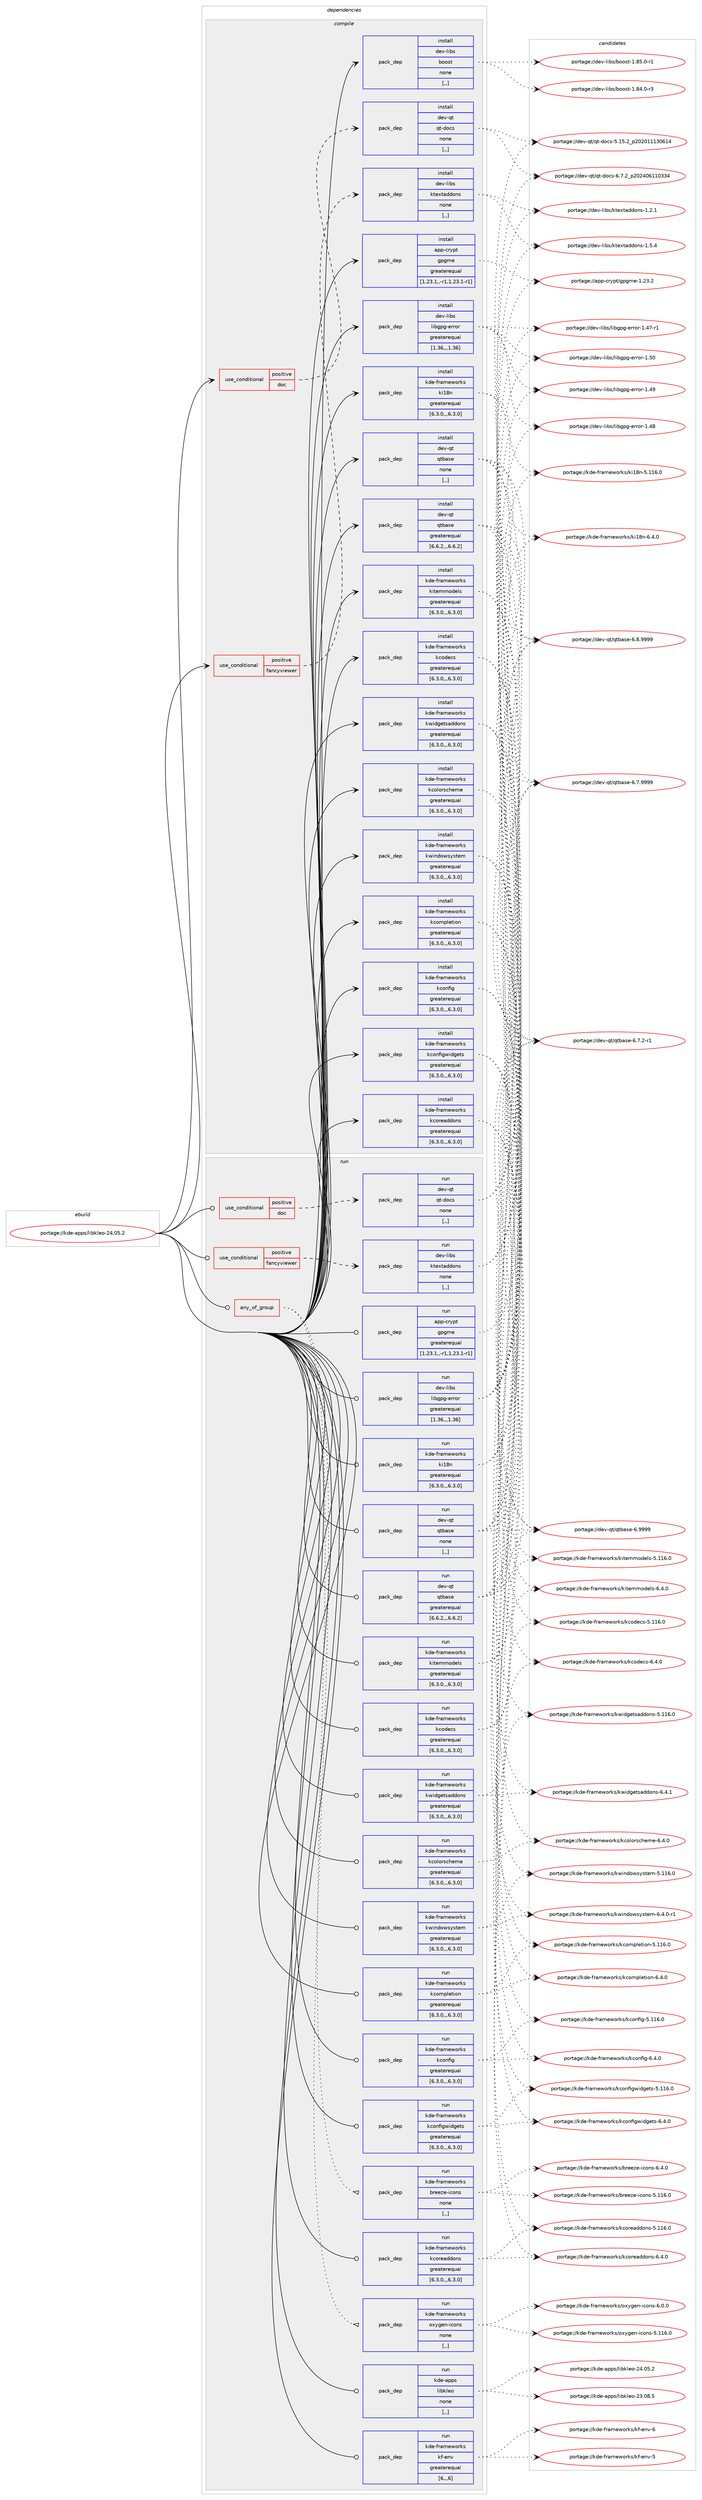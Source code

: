 digraph prolog {

# *************
# Graph options
# *************

newrank=true;
concentrate=true;
compound=true;
graph [rankdir=LR,fontname=Helvetica,fontsize=10,ranksep=1.5];#, ranksep=2.5, nodesep=0.2];
edge  [arrowhead=vee];
node  [fontname=Helvetica,fontsize=10];

# **********
# The ebuild
# **********

subgraph cluster_leftcol {
color=gray;
label=<<i>ebuild</i>>;
id [label="portage://kde-apps/libkleo-24.05.2", color=red, width=4, href="../kde-apps/libkleo-24.05.2.svg"];
}

# ****************
# The dependencies
# ****************

subgraph cluster_midcol {
color=gray;
label=<<i>dependencies</i>>;
subgraph cluster_compile {
fillcolor="#eeeeee";
style=filled;
label=<<i>compile</i>>;
subgraph cond67653 {
dependency260568 [label=<<TABLE BORDER="0" CELLBORDER="1" CELLSPACING="0" CELLPADDING="4"><TR><TD ROWSPAN="3" CELLPADDING="10">use_conditional</TD></TR><TR><TD>positive</TD></TR><TR><TD>doc</TD></TR></TABLE>>, shape=none, color=red];
subgraph pack190942 {
dependency260569 [label=<<TABLE BORDER="0" CELLBORDER="1" CELLSPACING="0" CELLPADDING="4" WIDTH="220"><TR><TD ROWSPAN="6" CELLPADDING="30">pack_dep</TD></TR><TR><TD WIDTH="110">install</TD></TR><TR><TD>dev-qt</TD></TR><TR><TD>qt-docs</TD></TR><TR><TD>none</TD></TR><TR><TD>[,,]</TD></TR></TABLE>>, shape=none, color=blue];
}
dependency260568:e -> dependency260569:w [weight=20,style="dashed",arrowhead="vee"];
}
id:e -> dependency260568:w [weight=20,style="solid",arrowhead="vee"];
subgraph cond67654 {
dependency260570 [label=<<TABLE BORDER="0" CELLBORDER="1" CELLSPACING="0" CELLPADDING="4"><TR><TD ROWSPAN="3" CELLPADDING="10">use_conditional</TD></TR><TR><TD>positive</TD></TR><TR><TD>fancyviewer</TD></TR></TABLE>>, shape=none, color=red];
subgraph pack190943 {
dependency260571 [label=<<TABLE BORDER="0" CELLBORDER="1" CELLSPACING="0" CELLPADDING="4" WIDTH="220"><TR><TD ROWSPAN="6" CELLPADDING="30">pack_dep</TD></TR><TR><TD WIDTH="110">install</TD></TR><TR><TD>dev-libs</TD></TR><TR><TD>ktextaddons</TD></TR><TR><TD>none</TD></TR><TR><TD>[,,]</TD></TR></TABLE>>, shape=none, color=blue];
}
dependency260570:e -> dependency260571:w [weight=20,style="dashed",arrowhead="vee"];
}
id:e -> dependency260570:w [weight=20,style="solid",arrowhead="vee"];
subgraph pack190944 {
dependency260572 [label=<<TABLE BORDER="0" CELLBORDER="1" CELLSPACING="0" CELLPADDING="4" WIDTH="220"><TR><TD ROWSPAN="6" CELLPADDING="30">pack_dep</TD></TR><TR><TD WIDTH="110">install</TD></TR><TR><TD>app-crypt</TD></TR><TR><TD>gpgme</TD></TR><TR><TD>greaterequal</TD></TR><TR><TD>[1.23.1,,-r1,1.23.1-r1]</TD></TR></TABLE>>, shape=none, color=blue];
}
id:e -> dependency260572:w [weight=20,style="solid",arrowhead="vee"];
subgraph pack190945 {
dependency260573 [label=<<TABLE BORDER="0" CELLBORDER="1" CELLSPACING="0" CELLPADDING="4" WIDTH="220"><TR><TD ROWSPAN="6" CELLPADDING="30">pack_dep</TD></TR><TR><TD WIDTH="110">install</TD></TR><TR><TD>dev-libs</TD></TR><TR><TD>boost</TD></TR><TR><TD>none</TD></TR><TR><TD>[,,]</TD></TR></TABLE>>, shape=none, color=blue];
}
id:e -> dependency260573:w [weight=20,style="solid",arrowhead="vee"];
subgraph pack190946 {
dependency260574 [label=<<TABLE BORDER="0" CELLBORDER="1" CELLSPACING="0" CELLPADDING="4" WIDTH="220"><TR><TD ROWSPAN="6" CELLPADDING="30">pack_dep</TD></TR><TR><TD WIDTH="110">install</TD></TR><TR><TD>dev-libs</TD></TR><TR><TD>libgpg-error</TD></TR><TR><TD>greaterequal</TD></TR><TR><TD>[1.36,,,1.36]</TD></TR></TABLE>>, shape=none, color=blue];
}
id:e -> dependency260574:w [weight=20,style="solid",arrowhead="vee"];
subgraph pack190947 {
dependency260575 [label=<<TABLE BORDER="0" CELLBORDER="1" CELLSPACING="0" CELLPADDING="4" WIDTH="220"><TR><TD ROWSPAN="6" CELLPADDING="30">pack_dep</TD></TR><TR><TD WIDTH="110">install</TD></TR><TR><TD>dev-qt</TD></TR><TR><TD>qtbase</TD></TR><TR><TD>greaterequal</TD></TR><TR><TD>[6.6.2,,,6.6.2]</TD></TR></TABLE>>, shape=none, color=blue];
}
id:e -> dependency260575:w [weight=20,style="solid",arrowhead="vee"];
subgraph pack190948 {
dependency260576 [label=<<TABLE BORDER="0" CELLBORDER="1" CELLSPACING="0" CELLPADDING="4" WIDTH="220"><TR><TD ROWSPAN="6" CELLPADDING="30">pack_dep</TD></TR><TR><TD WIDTH="110">install</TD></TR><TR><TD>dev-qt</TD></TR><TR><TD>qtbase</TD></TR><TR><TD>none</TD></TR><TR><TD>[,,]</TD></TR></TABLE>>, shape=none, color=blue];
}
id:e -> dependency260576:w [weight=20,style="solid",arrowhead="vee"];
subgraph pack190949 {
dependency260577 [label=<<TABLE BORDER="0" CELLBORDER="1" CELLSPACING="0" CELLPADDING="4" WIDTH="220"><TR><TD ROWSPAN="6" CELLPADDING="30">pack_dep</TD></TR><TR><TD WIDTH="110">install</TD></TR><TR><TD>kde-frameworks</TD></TR><TR><TD>kcodecs</TD></TR><TR><TD>greaterequal</TD></TR><TR><TD>[6.3.0,,,6.3.0]</TD></TR></TABLE>>, shape=none, color=blue];
}
id:e -> dependency260577:w [weight=20,style="solid",arrowhead="vee"];
subgraph pack190950 {
dependency260578 [label=<<TABLE BORDER="0" CELLBORDER="1" CELLSPACING="0" CELLPADDING="4" WIDTH="220"><TR><TD ROWSPAN="6" CELLPADDING="30">pack_dep</TD></TR><TR><TD WIDTH="110">install</TD></TR><TR><TD>kde-frameworks</TD></TR><TR><TD>kcolorscheme</TD></TR><TR><TD>greaterequal</TD></TR><TR><TD>[6.3.0,,,6.3.0]</TD></TR></TABLE>>, shape=none, color=blue];
}
id:e -> dependency260578:w [weight=20,style="solid",arrowhead="vee"];
subgraph pack190951 {
dependency260579 [label=<<TABLE BORDER="0" CELLBORDER="1" CELLSPACING="0" CELLPADDING="4" WIDTH="220"><TR><TD ROWSPAN="6" CELLPADDING="30">pack_dep</TD></TR><TR><TD WIDTH="110">install</TD></TR><TR><TD>kde-frameworks</TD></TR><TR><TD>kcompletion</TD></TR><TR><TD>greaterequal</TD></TR><TR><TD>[6.3.0,,,6.3.0]</TD></TR></TABLE>>, shape=none, color=blue];
}
id:e -> dependency260579:w [weight=20,style="solid",arrowhead="vee"];
subgraph pack190952 {
dependency260580 [label=<<TABLE BORDER="0" CELLBORDER="1" CELLSPACING="0" CELLPADDING="4" WIDTH="220"><TR><TD ROWSPAN="6" CELLPADDING="30">pack_dep</TD></TR><TR><TD WIDTH="110">install</TD></TR><TR><TD>kde-frameworks</TD></TR><TR><TD>kconfig</TD></TR><TR><TD>greaterequal</TD></TR><TR><TD>[6.3.0,,,6.3.0]</TD></TR></TABLE>>, shape=none, color=blue];
}
id:e -> dependency260580:w [weight=20,style="solid",arrowhead="vee"];
subgraph pack190953 {
dependency260581 [label=<<TABLE BORDER="0" CELLBORDER="1" CELLSPACING="0" CELLPADDING="4" WIDTH="220"><TR><TD ROWSPAN="6" CELLPADDING="30">pack_dep</TD></TR><TR><TD WIDTH="110">install</TD></TR><TR><TD>kde-frameworks</TD></TR><TR><TD>kconfigwidgets</TD></TR><TR><TD>greaterequal</TD></TR><TR><TD>[6.3.0,,,6.3.0]</TD></TR></TABLE>>, shape=none, color=blue];
}
id:e -> dependency260581:w [weight=20,style="solid",arrowhead="vee"];
subgraph pack190954 {
dependency260582 [label=<<TABLE BORDER="0" CELLBORDER="1" CELLSPACING="0" CELLPADDING="4" WIDTH="220"><TR><TD ROWSPAN="6" CELLPADDING="30">pack_dep</TD></TR><TR><TD WIDTH="110">install</TD></TR><TR><TD>kde-frameworks</TD></TR><TR><TD>kcoreaddons</TD></TR><TR><TD>greaterequal</TD></TR><TR><TD>[6.3.0,,,6.3.0]</TD></TR></TABLE>>, shape=none, color=blue];
}
id:e -> dependency260582:w [weight=20,style="solid",arrowhead="vee"];
subgraph pack190955 {
dependency260583 [label=<<TABLE BORDER="0" CELLBORDER="1" CELLSPACING="0" CELLPADDING="4" WIDTH="220"><TR><TD ROWSPAN="6" CELLPADDING="30">pack_dep</TD></TR><TR><TD WIDTH="110">install</TD></TR><TR><TD>kde-frameworks</TD></TR><TR><TD>ki18n</TD></TR><TR><TD>greaterequal</TD></TR><TR><TD>[6.3.0,,,6.3.0]</TD></TR></TABLE>>, shape=none, color=blue];
}
id:e -> dependency260583:w [weight=20,style="solid",arrowhead="vee"];
subgraph pack190956 {
dependency260584 [label=<<TABLE BORDER="0" CELLBORDER="1" CELLSPACING="0" CELLPADDING="4" WIDTH="220"><TR><TD ROWSPAN="6" CELLPADDING="30">pack_dep</TD></TR><TR><TD WIDTH="110">install</TD></TR><TR><TD>kde-frameworks</TD></TR><TR><TD>kitemmodels</TD></TR><TR><TD>greaterequal</TD></TR><TR><TD>[6.3.0,,,6.3.0]</TD></TR></TABLE>>, shape=none, color=blue];
}
id:e -> dependency260584:w [weight=20,style="solid",arrowhead="vee"];
subgraph pack190957 {
dependency260585 [label=<<TABLE BORDER="0" CELLBORDER="1" CELLSPACING="0" CELLPADDING="4" WIDTH="220"><TR><TD ROWSPAN="6" CELLPADDING="30">pack_dep</TD></TR><TR><TD WIDTH="110">install</TD></TR><TR><TD>kde-frameworks</TD></TR><TR><TD>kwidgetsaddons</TD></TR><TR><TD>greaterequal</TD></TR><TR><TD>[6.3.0,,,6.3.0]</TD></TR></TABLE>>, shape=none, color=blue];
}
id:e -> dependency260585:w [weight=20,style="solid",arrowhead="vee"];
subgraph pack190958 {
dependency260586 [label=<<TABLE BORDER="0" CELLBORDER="1" CELLSPACING="0" CELLPADDING="4" WIDTH="220"><TR><TD ROWSPAN="6" CELLPADDING="30">pack_dep</TD></TR><TR><TD WIDTH="110">install</TD></TR><TR><TD>kde-frameworks</TD></TR><TR><TD>kwindowsystem</TD></TR><TR><TD>greaterequal</TD></TR><TR><TD>[6.3.0,,,6.3.0]</TD></TR></TABLE>>, shape=none, color=blue];
}
id:e -> dependency260586:w [weight=20,style="solid",arrowhead="vee"];
}
subgraph cluster_compileandrun {
fillcolor="#eeeeee";
style=filled;
label=<<i>compile and run</i>>;
}
subgraph cluster_run {
fillcolor="#eeeeee";
style=filled;
label=<<i>run</i>>;
subgraph any1813 {
dependency260587 [label=<<TABLE BORDER="0" CELLBORDER="1" CELLSPACING="0" CELLPADDING="4"><TR><TD CELLPADDING="10">any_of_group</TD></TR></TABLE>>, shape=none, color=red];subgraph pack190959 {
dependency260588 [label=<<TABLE BORDER="0" CELLBORDER="1" CELLSPACING="0" CELLPADDING="4" WIDTH="220"><TR><TD ROWSPAN="6" CELLPADDING="30">pack_dep</TD></TR><TR><TD WIDTH="110">run</TD></TR><TR><TD>kde-frameworks</TD></TR><TR><TD>breeze-icons</TD></TR><TR><TD>none</TD></TR><TR><TD>[,,]</TD></TR></TABLE>>, shape=none, color=blue];
}
dependency260587:e -> dependency260588:w [weight=20,style="dotted",arrowhead="oinv"];
subgraph pack190960 {
dependency260589 [label=<<TABLE BORDER="0" CELLBORDER="1" CELLSPACING="0" CELLPADDING="4" WIDTH="220"><TR><TD ROWSPAN="6" CELLPADDING="30">pack_dep</TD></TR><TR><TD WIDTH="110">run</TD></TR><TR><TD>kde-frameworks</TD></TR><TR><TD>oxygen-icons</TD></TR><TR><TD>none</TD></TR><TR><TD>[,,]</TD></TR></TABLE>>, shape=none, color=blue];
}
dependency260587:e -> dependency260589:w [weight=20,style="dotted",arrowhead="oinv"];
}
id:e -> dependency260587:w [weight=20,style="solid",arrowhead="odot"];
subgraph cond67655 {
dependency260590 [label=<<TABLE BORDER="0" CELLBORDER="1" CELLSPACING="0" CELLPADDING="4"><TR><TD ROWSPAN="3" CELLPADDING="10">use_conditional</TD></TR><TR><TD>positive</TD></TR><TR><TD>doc</TD></TR></TABLE>>, shape=none, color=red];
subgraph pack190961 {
dependency260591 [label=<<TABLE BORDER="0" CELLBORDER="1" CELLSPACING="0" CELLPADDING="4" WIDTH="220"><TR><TD ROWSPAN="6" CELLPADDING="30">pack_dep</TD></TR><TR><TD WIDTH="110">run</TD></TR><TR><TD>dev-qt</TD></TR><TR><TD>qt-docs</TD></TR><TR><TD>none</TD></TR><TR><TD>[,,]</TD></TR></TABLE>>, shape=none, color=blue];
}
dependency260590:e -> dependency260591:w [weight=20,style="dashed",arrowhead="vee"];
}
id:e -> dependency260590:w [weight=20,style="solid",arrowhead="odot"];
subgraph cond67656 {
dependency260592 [label=<<TABLE BORDER="0" CELLBORDER="1" CELLSPACING="0" CELLPADDING="4"><TR><TD ROWSPAN="3" CELLPADDING="10">use_conditional</TD></TR><TR><TD>positive</TD></TR><TR><TD>fancyviewer</TD></TR></TABLE>>, shape=none, color=red];
subgraph pack190962 {
dependency260593 [label=<<TABLE BORDER="0" CELLBORDER="1" CELLSPACING="0" CELLPADDING="4" WIDTH="220"><TR><TD ROWSPAN="6" CELLPADDING="30">pack_dep</TD></TR><TR><TD WIDTH="110">run</TD></TR><TR><TD>dev-libs</TD></TR><TR><TD>ktextaddons</TD></TR><TR><TD>none</TD></TR><TR><TD>[,,]</TD></TR></TABLE>>, shape=none, color=blue];
}
dependency260592:e -> dependency260593:w [weight=20,style="dashed",arrowhead="vee"];
}
id:e -> dependency260592:w [weight=20,style="solid",arrowhead="odot"];
subgraph pack190963 {
dependency260594 [label=<<TABLE BORDER="0" CELLBORDER="1" CELLSPACING="0" CELLPADDING="4" WIDTH="220"><TR><TD ROWSPAN="6" CELLPADDING="30">pack_dep</TD></TR><TR><TD WIDTH="110">run</TD></TR><TR><TD>app-crypt</TD></TR><TR><TD>gpgme</TD></TR><TR><TD>greaterequal</TD></TR><TR><TD>[1.23.1,,-r1,1.23.1-r1]</TD></TR></TABLE>>, shape=none, color=blue];
}
id:e -> dependency260594:w [weight=20,style="solid",arrowhead="odot"];
subgraph pack190964 {
dependency260595 [label=<<TABLE BORDER="0" CELLBORDER="1" CELLSPACING="0" CELLPADDING="4" WIDTH="220"><TR><TD ROWSPAN="6" CELLPADDING="30">pack_dep</TD></TR><TR><TD WIDTH="110">run</TD></TR><TR><TD>dev-libs</TD></TR><TR><TD>libgpg-error</TD></TR><TR><TD>greaterequal</TD></TR><TR><TD>[1.36,,,1.36]</TD></TR></TABLE>>, shape=none, color=blue];
}
id:e -> dependency260595:w [weight=20,style="solid",arrowhead="odot"];
subgraph pack190965 {
dependency260596 [label=<<TABLE BORDER="0" CELLBORDER="1" CELLSPACING="0" CELLPADDING="4" WIDTH="220"><TR><TD ROWSPAN="6" CELLPADDING="30">pack_dep</TD></TR><TR><TD WIDTH="110">run</TD></TR><TR><TD>dev-qt</TD></TR><TR><TD>qtbase</TD></TR><TR><TD>greaterequal</TD></TR><TR><TD>[6.6.2,,,6.6.2]</TD></TR></TABLE>>, shape=none, color=blue];
}
id:e -> dependency260596:w [weight=20,style="solid",arrowhead="odot"];
subgraph pack190966 {
dependency260597 [label=<<TABLE BORDER="0" CELLBORDER="1" CELLSPACING="0" CELLPADDING="4" WIDTH="220"><TR><TD ROWSPAN="6" CELLPADDING="30">pack_dep</TD></TR><TR><TD WIDTH="110">run</TD></TR><TR><TD>dev-qt</TD></TR><TR><TD>qtbase</TD></TR><TR><TD>none</TD></TR><TR><TD>[,,]</TD></TR></TABLE>>, shape=none, color=blue];
}
id:e -> dependency260597:w [weight=20,style="solid",arrowhead="odot"];
subgraph pack190967 {
dependency260598 [label=<<TABLE BORDER="0" CELLBORDER="1" CELLSPACING="0" CELLPADDING="4" WIDTH="220"><TR><TD ROWSPAN="6" CELLPADDING="30">pack_dep</TD></TR><TR><TD WIDTH="110">run</TD></TR><TR><TD>kde-frameworks</TD></TR><TR><TD>kcodecs</TD></TR><TR><TD>greaterequal</TD></TR><TR><TD>[6.3.0,,,6.3.0]</TD></TR></TABLE>>, shape=none, color=blue];
}
id:e -> dependency260598:w [weight=20,style="solid",arrowhead="odot"];
subgraph pack190968 {
dependency260599 [label=<<TABLE BORDER="0" CELLBORDER="1" CELLSPACING="0" CELLPADDING="4" WIDTH="220"><TR><TD ROWSPAN="6" CELLPADDING="30">pack_dep</TD></TR><TR><TD WIDTH="110">run</TD></TR><TR><TD>kde-frameworks</TD></TR><TR><TD>kcolorscheme</TD></TR><TR><TD>greaterequal</TD></TR><TR><TD>[6.3.0,,,6.3.0]</TD></TR></TABLE>>, shape=none, color=blue];
}
id:e -> dependency260599:w [weight=20,style="solid",arrowhead="odot"];
subgraph pack190969 {
dependency260600 [label=<<TABLE BORDER="0" CELLBORDER="1" CELLSPACING="0" CELLPADDING="4" WIDTH="220"><TR><TD ROWSPAN="6" CELLPADDING="30">pack_dep</TD></TR><TR><TD WIDTH="110">run</TD></TR><TR><TD>kde-frameworks</TD></TR><TR><TD>kcompletion</TD></TR><TR><TD>greaterequal</TD></TR><TR><TD>[6.3.0,,,6.3.0]</TD></TR></TABLE>>, shape=none, color=blue];
}
id:e -> dependency260600:w [weight=20,style="solid",arrowhead="odot"];
subgraph pack190970 {
dependency260601 [label=<<TABLE BORDER="0" CELLBORDER="1" CELLSPACING="0" CELLPADDING="4" WIDTH="220"><TR><TD ROWSPAN="6" CELLPADDING="30">pack_dep</TD></TR><TR><TD WIDTH="110">run</TD></TR><TR><TD>kde-frameworks</TD></TR><TR><TD>kconfig</TD></TR><TR><TD>greaterequal</TD></TR><TR><TD>[6.3.0,,,6.3.0]</TD></TR></TABLE>>, shape=none, color=blue];
}
id:e -> dependency260601:w [weight=20,style="solid",arrowhead="odot"];
subgraph pack190971 {
dependency260602 [label=<<TABLE BORDER="0" CELLBORDER="1" CELLSPACING="0" CELLPADDING="4" WIDTH="220"><TR><TD ROWSPAN="6" CELLPADDING="30">pack_dep</TD></TR><TR><TD WIDTH="110">run</TD></TR><TR><TD>kde-frameworks</TD></TR><TR><TD>kconfigwidgets</TD></TR><TR><TD>greaterequal</TD></TR><TR><TD>[6.3.0,,,6.3.0]</TD></TR></TABLE>>, shape=none, color=blue];
}
id:e -> dependency260602:w [weight=20,style="solid",arrowhead="odot"];
subgraph pack190972 {
dependency260603 [label=<<TABLE BORDER="0" CELLBORDER="1" CELLSPACING="0" CELLPADDING="4" WIDTH="220"><TR><TD ROWSPAN="6" CELLPADDING="30">pack_dep</TD></TR><TR><TD WIDTH="110">run</TD></TR><TR><TD>kde-frameworks</TD></TR><TR><TD>kcoreaddons</TD></TR><TR><TD>greaterequal</TD></TR><TR><TD>[6.3.0,,,6.3.0]</TD></TR></TABLE>>, shape=none, color=blue];
}
id:e -> dependency260603:w [weight=20,style="solid",arrowhead="odot"];
subgraph pack190973 {
dependency260604 [label=<<TABLE BORDER="0" CELLBORDER="1" CELLSPACING="0" CELLPADDING="4" WIDTH="220"><TR><TD ROWSPAN="6" CELLPADDING="30">pack_dep</TD></TR><TR><TD WIDTH="110">run</TD></TR><TR><TD>kde-frameworks</TD></TR><TR><TD>kf-env</TD></TR><TR><TD>greaterequal</TD></TR><TR><TD>[6,,,6]</TD></TR></TABLE>>, shape=none, color=blue];
}
id:e -> dependency260604:w [weight=20,style="solid",arrowhead="odot"];
subgraph pack190974 {
dependency260605 [label=<<TABLE BORDER="0" CELLBORDER="1" CELLSPACING="0" CELLPADDING="4" WIDTH="220"><TR><TD ROWSPAN="6" CELLPADDING="30">pack_dep</TD></TR><TR><TD WIDTH="110">run</TD></TR><TR><TD>kde-frameworks</TD></TR><TR><TD>ki18n</TD></TR><TR><TD>greaterequal</TD></TR><TR><TD>[6.3.0,,,6.3.0]</TD></TR></TABLE>>, shape=none, color=blue];
}
id:e -> dependency260605:w [weight=20,style="solid",arrowhead="odot"];
subgraph pack190975 {
dependency260606 [label=<<TABLE BORDER="0" CELLBORDER="1" CELLSPACING="0" CELLPADDING="4" WIDTH="220"><TR><TD ROWSPAN="6" CELLPADDING="30">pack_dep</TD></TR><TR><TD WIDTH="110">run</TD></TR><TR><TD>kde-frameworks</TD></TR><TR><TD>kitemmodels</TD></TR><TR><TD>greaterequal</TD></TR><TR><TD>[6.3.0,,,6.3.0]</TD></TR></TABLE>>, shape=none, color=blue];
}
id:e -> dependency260606:w [weight=20,style="solid",arrowhead="odot"];
subgraph pack190976 {
dependency260607 [label=<<TABLE BORDER="0" CELLBORDER="1" CELLSPACING="0" CELLPADDING="4" WIDTH="220"><TR><TD ROWSPAN="6" CELLPADDING="30">pack_dep</TD></TR><TR><TD WIDTH="110">run</TD></TR><TR><TD>kde-frameworks</TD></TR><TR><TD>kwidgetsaddons</TD></TR><TR><TD>greaterequal</TD></TR><TR><TD>[6.3.0,,,6.3.0]</TD></TR></TABLE>>, shape=none, color=blue];
}
id:e -> dependency260607:w [weight=20,style="solid",arrowhead="odot"];
subgraph pack190977 {
dependency260608 [label=<<TABLE BORDER="0" CELLBORDER="1" CELLSPACING="0" CELLPADDING="4" WIDTH="220"><TR><TD ROWSPAN="6" CELLPADDING="30">pack_dep</TD></TR><TR><TD WIDTH="110">run</TD></TR><TR><TD>kde-frameworks</TD></TR><TR><TD>kwindowsystem</TD></TR><TR><TD>greaterequal</TD></TR><TR><TD>[6.3.0,,,6.3.0]</TD></TR></TABLE>>, shape=none, color=blue];
}
id:e -> dependency260608:w [weight=20,style="solid",arrowhead="odot"];
subgraph pack190978 {
dependency260609 [label=<<TABLE BORDER="0" CELLBORDER="1" CELLSPACING="0" CELLPADDING="4" WIDTH="220"><TR><TD ROWSPAN="6" CELLPADDING="30">pack_dep</TD></TR><TR><TD WIDTH="110">run</TD></TR><TR><TD>kde-apps</TD></TR><TR><TD>libkleo</TD></TR><TR><TD>none</TD></TR><TR><TD>[,,]</TD></TR></TABLE>>, shape=none, color=blue];
}
id:e -> dependency260609:w [weight=20,style="solid",arrowhead="odot"];
}
}

# **************
# The candidates
# **************

subgraph cluster_choices {
rank=same;
color=gray;
label=<<i>candidates</i>>;

subgraph choice190942 {
color=black;
nodesep=1;
choice1001011184511311647113116451001119911545544655465095112504850524854494948515152 [label="portage://dev-qt/qt-docs-6.7.2_p202406110334", color=red, width=4,href="../dev-qt/qt-docs-6.7.2_p202406110334.svg"];
choice100101118451131164711311645100111991154553464953465095112504850484949495148544952 [label="portage://dev-qt/qt-docs-5.15.2_p202011130614", color=red, width=4,href="../dev-qt/qt-docs-5.15.2_p202011130614.svg"];
dependency260569:e -> choice1001011184511311647113116451001119911545544655465095112504850524854494948515152:w [style=dotted,weight="100"];
dependency260569:e -> choice100101118451131164711311645100111991154553464953465095112504850484949495148544952:w [style=dotted,weight="100"];
}
subgraph choice190943 {
color=black;
nodesep=1;
choice10010111845108105981154710711610112011697100100111110115454946534652 [label="portage://dev-libs/ktextaddons-1.5.4", color=red, width=4,href="../dev-libs/ktextaddons-1.5.4.svg"];
choice10010111845108105981154710711610112011697100100111110115454946504649 [label="portage://dev-libs/ktextaddons-1.2.1", color=red, width=4,href="../dev-libs/ktextaddons-1.2.1.svg"];
dependency260571:e -> choice10010111845108105981154710711610112011697100100111110115454946534652:w [style=dotted,weight="100"];
dependency260571:e -> choice10010111845108105981154710711610112011697100100111110115454946504649:w [style=dotted,weight="100"];
}
subgraph choice190944 {
color=black;
nodesep=1;
choice9711211245991141211121164710311210310910145494650514650 [label="portage://app-crypt/gpgme-1.23.2", color=red, width=4,href="../app-crypt/gpgme-1.23.2.svg"];
dependency260572:e -> choice9711211245991141211121164710311210310910145494650514650:w [style=dotted,weight="100"];
}
subgraph choice190945 {
color=black;
nodesep=1;
choice10010111845108105981154798111111115116454946565346484511449 [label="portage://dev-libs/boost-1.85.0-r1", color=red, width=4,href="../dev-libs/boost-1.85.0-r1.svg"];
choice10010111845108105981154798111111115116454946565246484511451 [label="portage://dev-libs/boost-1.84.0-r3", color=red, width=4,href="../dev-libs/boost-1.84.0-r3.svg"];
dependency260573:e -> choice10010111845108105981154798111111115116454946565346484511449:w [style=dotted,weight="100"];
dependency260573:e -> choice10010111845108105981154798111111115116454946565246484511451:w [style=dotted,weight="100"];
}
subgraph choice190946 {
color=black;
nodesep=1;
choice10010111845108105981154710810598103112103451011141141111144549465348 [label="portage://dev-libs/libgpg-error-1.50", color=red, width=4,href="../dev-libs/libgpg-error-1.50.svg"];
choice10010111845108105981154710810598103112103451011141141111144549465257 [label="portage://dev-libs/libgpg-error-1.49", color=red, width=4,href="../dev-libs/libgpg-error-1.49.svg"];
choice10010111845108105981154710810598103112103451011141141111144549465256 [label="portage://dev-libs/libgpg-error-1.48", color=red, width=4,href="../dev-libs/libgpg-error-1.48.svg"];
choice100101118451081059811547108105981031121034510111411411111445494652554511449 [label="portage://dev-libs/libgpg-error-1.47-r1", color=red, width=4,href="../dev-libs/libgpg-error-1.47-r1.svg"];
dependency260574:e -> choice10010111845108105981154710810598103112103451011141141111144549465348:w [style=dotted,weight="100"];
dependency260574:e -> choice10010111845108105981154710810598103112103451011141141111144549465257:w [style=dotted,weight="100"];
dependency260574:e -> choice10010111845108105981154710810598103112103451011141141111144549465256:w [style=dotted,weight="100"];
dependency260574:e -> choice100101118451081059811547108105981031121034510111411411111445494652554511449:w [style=dotted,weight="100"];
}
subgraph choice190947 {
color=black;
nodesep=1;
choice1001011184511311647113116989711510145544657575757 [label="portage://dev-qt/qtbase-6.9999", color=red, width=4,href="../dev-qt/qtbase-6.9999.svg"];
choice10010111845113116471131169897115101455446564657575757 [label="portage://dev-qt/qtbase-6.8.9999", color=red, width=4,href="../dev-qt/qtbase-6.8.9999.svg"];
choice10010111845113116471131169897115101455446554657575757 [label="portage://dev-qt/qtbase-6.7.9999", color=red, width=4,href="../dev-qt/qtbase-6.7.9999.svg"];
choice100101118451131164711311698971151014554465546504511449 [label="portage://dev-qt/qtbase-6.7.2-r1", color=red, width=4,href="../dev-qt/qtbase-6.7.2-r1.svg"];
dependency260575:e -> choice1001011184511311647113116989711510145544657575757:w [style=dotted,weight="100"];
dependency260575:e -> choice10010111845113116471131169897115101455446564657575757:w [style=dotted,weight="100"];
dependency260575:e -> choice10010111845113116471131169897115101455446554657575757:w [style=dotted,weight="100"];
dependency260575:e -> choice100101118451131164711311698971151014554465546504511449:w [style=dotted,weight="100"];
}
subgraph choice190948 {
color=black;
nodesep=1;
choice1001011184511311647113116989711510145544657575757 [label="portage://dev-qt/qtbase-6.9999", color=red, width=4,href="../dev-qt/qtbase-6.9999.svg"];
choice10010111845113116471131169897115101455446564657575757 [label="portage://dev-qt/qtbase-6.8.9999", color=red, width=4,href="../dev-qt/qtbase-6.8.9999.svg"];
choice10010111845113116471131169897115101455446554657575757 [label="portage://dev-qt/qtbase-6.7.9999", color=red, width=4,href="../dev-qt/qtbase-6.7.9999.svg"];
choice100101118451131164711311698971151014554465546504511449 [label="portage://dev-qt/qtbase-6.7.2-r1", color=red, width=4,href="../dev-qt/qtbase-6.7.2-r1.svg"];
dependency260576:e -> choice1001011184511311647113116989711510145544657575757:w [style=dotted,weight="100"];
dependency260576:e -> choice10010111845113116471131169897115101455446564657575757:w [style=dotted,weight="100"];
dependency260576:e -> choice10010111845113116471131169897115101455446554657575757:w [style=dotted,weight="100"];
dependency260576:e -> choice100101118451131164711311698971151014554465546504511449:w [style=dotted,weight="100"];
}
subgraph choice190949 {
color=black;
nodesep=1;
choice1071001014510211497109101119111114107115471079911110010199115455446524648 [label="portage://kde-frameworks/kcodecs-6.4.0", color=red, width=4,href="../kde-frameworks/kcodecs-6.4.0.svg"];
choice10710010145102114971091011191111141071154710799111100101991154553464949544648 [label="portage://kde-frameworks/kcodecs-5.116.0", color=red, width=4,href="../kde-frameworks/kcodecs-5.116.0.svg"];
dependency260577:e -> choice1071001014510211497109101119111114107115471079911110010199115455446524648:w [style=dotted,weight="100"];
dependency260577:e -> choice10710010145102114971091011191111141071154710799111100101991154553464949544648:w [style=dotted,weight="100"];
}
subgraph choice190950 {
color=black;
nodesep=1;
choice1071001014510211497109101119111114107115471079911110811111411599104101109101455446524648 [label="portage://kde-frameworks/kcolorscheme-6.4.0", color=red, width=4,href="../kde-frameworks/kcolorscheme-6.4.0.svg"];
dependency260578:e -> choice1071001014510211497109101119111114107115471079911110811111411599104101109101455446524648:w [style=dotted,weight="100"];
}
subgraph choice190951 {
color=black;
nodesep=1;
choice10710010145102114971091011191111141071154710799111109112108101116105111110455446524648 [label="portage://kde-frameworks/kcompletion-6.4.0", color=red, width=4,href="../kde-frameworks/kcompletion-6.4.0.svg"];
choice107100101451021149710910111911111410711547107991111091121081011161051111104553464949544648 [label="portage://kde-frameworks/kcompletion-5.116.0", color=red, width=4,href="../kde-frameworks/kcompletion-5.116.0.svg"];
dependency260579:e -> choice10710010145102114971091011191111141071154710799111109112108101116105111110455446524648:w [style=dotted,weight="100"];
dependency260579:e -> choice107100101451021149710910111911111410711547107991111091121081011161051111104553464949544648:w [style=dotted,weight="100"];
}
subgraph choice190952 {
color=black;
nodesep=1;
choice10710010145102114971091011191111141071154710799111110102105103455446524648 [label="portage://kde-frameworks/kconfig-6.4.0", color=red, width=4,href="../kde-frameworks/kconfig-6.4.0.svg"];
choice107100101451021149710910111911111410711547107991111101021051034553464949544648 [label="portage://kde-frameworks/kconfig-5.116.0", color=red, width=4,href="../kde-frameworks/kconfig-5.116.0.svg"];
dependency260580:e -> choice10710010145102114971091011191111141071154710799111110102105103455446524648:w [style=dotted,weight="100"];
dependency260580:e -> choice107100101451021149710910111911111410711547107991111101021051034553464949544648:w [style=dotted,weight="100"];
}
subgraph choice190953 {
color=black;
nodesep=1;
choice10710010145102114971091011191111141071154710799111110102105103119105100103101116115455446524648 [label="portage://kde-frameworks/kconfigwidgets-6.4.0", color=red, width=4,href="../kde-frameworks/kconfigwidgets-6.4.0.svg"];
choice107100101451021149710910111911111410711547107991111101021051031191051001031011161154553464949544648 [label="portage://kde-frameworks/kconfigwidgets-5.116.0", color=red, width=4,href="../kde-frameworks/kconfigwidgets-5.116.0.svg"];
dependency260581:e -> choice10710010145102114971091011191111141071154710799111110102105103119105100103101116115455446524648:w [style=dotted,weight="100"];
dependency260581:e -> choice107100101451021149710910111911111410711547107991111101021051031191051001031011161154553464949544648:w [style=dotted,weight="100"];
}
subgraph choice190954 {
color=black;
nodesep=1;
choice1071001014510211497109101119111114107115471079911111410197100100111110115455446524648 [label="portage://kde-frameworks/kcoreaddons-6.4.0", color=red, width=4,href="../kde-frameworks/kcoreaddons-6.4.0.svg"];
choice10710010145102114971091011191111141071154710799111114101971001001111101154553464949544648 [label="portage://kde-frameworks/kcoreaddons-5.116.0", color=red, width=4,href="../kde-frameworks/kcoreaddons-5.116.0.svg"];
dependency260582:e -> choice1071001014510211497109101119111114107115471079911111410197100100111110115455446524648:w [style=dotted,weight="100"];
dependency260582:e -> choice10710010145102114971091011191111141071154710799111114101971001001111101154553464949544648:w [style=dotted,weight="100"];
}
subgraph choice190955 {
color=black;
nodesep=1;
choice1071001014510211497109101119111114107115471071054956110455446524648 [label="portage://kde-frameworks/ki18n-6.4.0", color=red, width=4,href="../kde-frameworks/ki18n-6.4.0.svg"];
choice10710010145102114971091011191111141071154710710549561104553464949544648 [label="portage://kde-frameworks/ki18n-5.116.0", color=red, width=4,href="../kde-frameworks/ki18n-5.116.0.svg"];
dependency260583:e -> choice1071001014510211497109101119111114107115471071054956110455446524648:w [style=dotted,weight="100"];
dependency260583:e -> choice10710010145102114971091011191111141071154710710549561104553464949544648:w [style=dotted,weight="100"];
}
subgraph choice190956 {
color=black;
nodesep=1;
choice107100101451021149710910111911111410711547107105116101109109111100101108115455446524648 [label="portage://kde-frameworks/kitemmodels-6.4.0", color=red, width=4,href="../kde-frameworks/kitemmodels-6.4.0.svg"];
choice1071001014510211497109101119111114107115471071051161011091091111001011081154553464949544648 [label="portage://kde-frameworks/kitemmodels-5.116.0", color=red, width=4,href="../kde-frameworks/kitemmodels-5.116.0.svg"];
dependency260584:e -> choice107100101451021149710910111911111410711547107105116101109109111100101108115455446524648:w [style=dotted,weight="100"];
dependency260584:e -> choice1071001014510211497109101119111114107115471071051161011091091111001011081154553464949544648:w [style=dotted,weight="100"];
}
subgraph choice190957 {
color=black;
nodesep=1;
choice10710010145102114971091011191111141071154710711910510010310111611597100100111110115455446524649 [label="portage://kde-frameworks/kwidgetsaddons-6.4.1", color=red, width=4,href="../kde-frameworks/kwidgetsaddons-6.4.1.svg"];
choice107100101451021149710910111911111410711547107119105100103101116115971001001111101154553464949544648 [label="portage://kde-frameworks/kwidgetsaddons-5.116.0", color=red, width=4,href="../kde-frameworks/kwidgetsaddons-5.116.0.svg"];
dependency260585:e -> choice10710010145102114971091011191111141071154710711910510010310111611597100100111110115455446524649:w [style=dotted,weight="100"];
dependency260585:e -> choice107100101451021149710910111911111410711547107119105100103101116115971001001111101154553464949544648:w [style=dotted,weight="100"];
}
subgraph choice190958 {
color=black;
nodesep=1;
choice1071001014510211497109101119111114107115471071191051101001111191151211151161011094554465246484511449 [label="portage://kde-frameworks/kwindowsystem-6.4.0-r1", color=red, width=4,href="../kde-frameworks/kwindowsystem-6.4.0-r1.svg"];
choice1071001014510211497109101119111114107115471071191051101001111191151211151161011094553464949544648 [label="portage://kde-frameworks/kwindowsystem-5.116.0", color=red, width=4,href="../kde-frameworks/kwindowsystem-5.116.0.svg"];
dependency260586:e -> choice1071001014510211497109101119111114107115471071191051101001111191151211151161011094554465246484511449:w [style=dotted,weight="100"];
dependency260586:e -> choice1071001014510211497109101119111114107115471071191051101001111191151211151161011094553464949544648:w [style=dotted,weight="100"];
}
subgraph choice190959 {
color=black;
nodesep=1;
choice107100101451021149710910111911111410711547981141011011221014510599111110115455446524648 [label="portage://kde-frameworks/breeze-icons-6.4.0", color=red, width=4,href="../kde-frameworks/breeze-icons-6.4.0.svg"];
choice1071001014510211497109101119111114107115479811410110112210145105991111101154553464949544648 [label="portage://kde-frameworks/breeze-icons-5.116.0", color=red, width=4,href="../kde-frameworks/breeze-icons-5.116.0.svg"];
dependency260588:e -> choice107100101451021149710910111911111410711547981141011011221014510599111110115455446524648:w [style=dotted,weight="100"];
dependency260588:e -> choice1071001014510211497109101119111114107115479811410110112210145105991111101154553464949544648:w [style=dotted,weight="100"];
}
subgraph choice190960 {
color=black;
nodesep=1;
choice1071001014510211497109101119111114107115471111201211031011104510599111110115455446484648 [label="portage://kde-frameworks/oxygen-icons-6.0.0", color=red, width=4,href="../kde-frameworks/oxygen-icons-6.0.0.svg"];
choice10710010145102114971091011191111141071154711112012110310111045105991111101154553464949544648 [label="portage://kde-frameworks/oxygen-icons-5.116.0", color=red, width=4,href="../kde-frameworks/oxygen-icons-5.116.0.svg"];
dependency260589:e -> choice1071001014510211497109101119111114107115471111201211031011104510599111110115455446484648:w [style=dotted,weight="100"];
dependency260589:e -> choice10710010145102114971091011191111141071154711112012110310111045105991111101154553464949544648:w [style=dotted,weight="100"];
}
subgraph choice190961 {
color=black;
nodesep=1;
choice1001011184511311647113116451001119911545544655465095112504850524854494948515152 [label="portage://dev-qt/qt-docs-6.7.2_p202406110334", color=red, width=4,href="../dev-qt/qt-docs-6.7.2_p202406110334.svg"];
choice100101118451131164711311645100111991154553464953465095112504850484949495148544952 [label="portage://dev-qt/qt-docs-5.15.2_p202011130614", color=red, width=4,href="../dev-qt/qt-docs-5.15.2_p202011130614.svg"];
dependency260591:e -> choice1001011184511311647113116451001119911545544655465095112504850524854494948515152:w [style=dotted,weight="100"];
dependency260591:e -> choice100101118451131164711311645100111991154553464953465095112504850484949495148544952:w [style=dotted,weight="100"];
}
subgraph choice190962 {
color=black;
nodesep=1;
choice10010111845108105981154710711610112011697100100111110115454946534652 [label="portage://dev-libs/ktextaddons-1.5.4", color=red, width=4,href="../dev-libs/ktextaddons-1.5.4.svg"];
choice10010111845108105981154710711610112011697100100111110115454946504649 [label="portage://dev-libs/ktextaddons-1.2.1", color=red, width=4,href="../dev-libs/ktextaddons-1.2.1.svg"];
dependency260593:e -> choice10010111845108105981154710711610112011697100100111110115454946534652:w [style=dotted,weight="100"];
dependency260593:e -> choice10010111845108105981154710711610112011697100100111110115454946504649:w [style=dotted,weight="100"];
}
subgraph choice190963 {
color=black;
nodesep=1;
choice9711211245991141211121164710311210310910145494650514650 [label="portage://app-crypt/gpgme-1.23.2", color=red, width=4,href="../app-crypt/gpgme-1.23.2.svg"];
dependency260594:e -> choice9711211245991141211121164710311210310910145494650514650:w [style=dotted,weight="100"];
}
subgraph choice190964 {
color=black;
nodesep=1;
choice10010111845108105981154710810598103112103451011141141111144549465348 [label="portage://dev-libs/libgpg-error-1.50", color=red, width=4,href="../dev-libs/libgpg-error-1.50.svg"];
choice10010111845108105981154710810598103112103451011141141111144549465257 [label="portage://dev-libs/libgpg-error-1.49", color=red, width=4,href="../dev-libs/libgpg-error-1.49.svg"];
choice10010111845108105981154710810598103112103451011141141111144549465256 [label="portage://dev-libs/libgpg-error-1.48", color=red, width=4,href="../dev-libs/libgpg-error-1.48.svg"];
choice100101118451081059811547108105981031121034510111411411111445494652554511449 [label="portage://dev-libs/libgpg-error-1.47-r1", color=red, width=4,href="../dev-libs/libgpg-error-1.47-r1.svg"];
dependency260595:e -> choice10010111845108105981154710810598103112103451011141141111144549465348:w [style=dotted,weight="100"];
dependency260595:e -> choice10010111845108105981154710810598103112103451011141141111144549465257:w [style=dotted,weight="100"];
dependency260595:e -> choice10010111845108105981154710810598103112103451011141141111144549465256:w [style=dotted,weight="100"];
dependency260595:e -> choice100101118451081059811547108105981031121034510111411411111445494652554511449:w [style=dotted,weight="100"];
}
subgraph choice190965 {
color=black;
nodesep=1;
choice1001011184511311647113116989711510145544657575757 [label="portage://dev-qt/qtbase-6.9999", color=red, width=4,href="../dev-qt/qtbase-6.9999.svg"];
choice10010111845113116471131169897115101455446564657575757 [label="portage://dev-qt/qtbase-6.8.9999", color=red, width=4,href="../dev-qt/qtbase-6.8.9999.svg"];
choice10010111845113116471131169897115101455446554657575757 [label="portage://dev-qt/qtbase-6.7.9999", color=red, width=4,href="../dev-qt/qtbase-6.7.9999.svg"];
choice100101118451131164711311698971151014554465546504511449 [label="portage://dev-qt/qtbase-6.7.2-r1", color=red, width=4,href="../dev-qt/qtbase-6.7.2-r1.svg"];
dependency260596:e -> choice1001011184511311647113116989711510145544657575757:w [style=dotted,weight="100"];
dependency260596:e -> choice10010111845113116471131169897115101455446564657575757:w [style=dotted,weight="100"];
dependency260596:e -> choice10010111845113116471131169897115101455446554657575757:w [style=dotted,weight="100"];
dependency260596:e -> choice100101118451131164711311698971151014554465546504511449:w [style=dotted,weight="100"];
}
subgraph choice190966 {
color=black;
nodesep=1;
choice1001011184511311647113116989711510145544657575757 [label="portage://dev-qt/qtbase-6.9999", color=red, width=4,href="../dev-qt/qtbase-6.9999.svg"];
choice10010111845113116471131169897115101455446564657575757 [label="portage://dev-qt/qtbase-6.8.9999", color=red, width=4,href="../dev-qt/qtbase-6.8.9999.svg"];
choice10010111845113116471131169897115101455446554657575757 [label="portage://dev-qt/qtbase-6.7.9999", color=red, width=4,href="../dev-qt/qtbase-6.7.9999.svg"];
choice100101118451131164711311698971151014554465546504511449 [label="portage://dev-qt/qtbase-6.7.2-r1", color=red, width=4,href="../dev-qt/qtbase-6.7.2-r1.svg"];
dependency260597:e -> choice1001011184511311647113116989711510145544657575757:w [style=dotted,weight="100"];
dependency260597:e -> choice10010111845113116471131169897115101455446564657575757:w [style=dotted,weight="100"];
dependency260597:e -> choice10010111845113116471131169897115101455446554657575757:w [style=dotted,weight="100"];
dependency260597:e -> choice100101118451131164711311698971151014554465546504511449:w [style=dotted,weight="100"];
}
subgraph choice190967 {
color=black;
nodesep=1;
choice1071001014510211497109101119111114107115471079911110010199115455446524648 [label="portage://kde-frameworks/kcodecs-6.4.0", color=red, width=4,href="../kde-frameworks/kcodecs-6.4.0.svg"];
choice10710010145102114971091011191111141071154710799111100101991154553464949544648 [label="portage://kde-frameworks/kcodecs-5.116.0", color=red, width=4,href="../kde-frameworks/kcodecs-5.116.0.svg"];
dependency260598:e -> choice1071001014510211497109101119111114107115471079911110010199115455446524648:w [style=dotted,weight="100"];
dependency260598:e -> choice10710010145102114971091011191111141071154710799111100101991154553464949544648:w [style=dotted,weight="100"];
}
subgraph choice190968 {
color=black;
nodesep=1;
choice1071001014510211497109101119111114107115471079911110811111411599104101109101455446524648 [label="portage://kde-frameworks/kcolorscheme-6.4.0", color=red, width=4,href="../kde-frameworks/kcolorscheme-6.4.0.svg"];
dependency260599:e -> choice1071001014510211497109101119111114107115471079911110811111411599104101109101455446524648:w [style=dotted,weight="100"];
}
subgraph choice190969 {
color=black;
nodesep=1;
choice10710010145102114971091011191111141071154710799111109112108101116105111110455446524648 [label="portage://kde-frameworks/kcompletion-6.4.0", color=red, width=4,href="../kde-frameworks/kcompletion-6.4.0.svg"];
choice107100101451021149710910111911111410711547107991111091121081011161051111104553464949544648 [label="portage://kde-frameworks/kcompletion-5.116.0", color=red, width=4,href="../kde-frameworks/kcompletion-5.116.0.svg"];
dependency260600:e -> choice10710010145102114971091011191111141071154710799111109112108101116105111110455446524648:w [style=dotted,weight="100"];
dependency260600:e -> choice107100101451021149710910111911111410711547107991111091121081011161051111104553464949544648:w [style=dotted,weight="100"];
}
subgraph choice190970 {
color=black;
nodesep=1;
choice10710010145102114971091011191111141071154710799111110102105103455446524648 [label="portage://kde-frameworks/kconfig-6.4.0", color=red, width=4,href="../kde-frameworks/kconfig-6.4.0.svg"];
choice107100101451021149710910111911111410711547107991111101021051034553464949544648 [label="portage://kde-frameworks/kconfig-5.116.0", color=red, width=4,href="../kde-frameworks/kconfig-5.116.0.svg"];
dependency260601:e -> choice10710010145102114971091011191111141071154710799111110102105103455446524648:w [style=dotted,weight="100"];
dependency260601:e -> choice107100101451021149710910111911111410711547107991111101021051034553464949544648:w [style=dotted,weight="100"];
}
subgraph choice190971 {
color=black;
nodesep=1;
choice10710010145102114971091011191111141071154710799111110102105103119105100103101116115455446524648 [label="portage://kde-frameworks/kconfigwidgets-6.4.0", color=red, width=4,href="../kde-frameworks/kconfigwidgets-6.4.0.svg"];
choice107100101451021149710910111911111410711547107991111101021051031191051001031011161154553464949544648 [label="portage://kde-frameworks/kconfigwidgets-5.116.0", color=red, width=4,href="../kde-frameworks/kconfigwidgets-5.116.0.svg"];
dependency260602:e -> choice10710010145102114971091011191111141071154710799111110102105103119105100103101116115455446524648:w [style=dotted,weight="100"];
dependency260602:e -> choice107100101451021149710910111911111410711547107991111101021051031191051001031011161154553464949544648:w [style=dotted,weight="100"];
}
subgraph choice190972 {
color=black;
nodesep=1;
choice1071001014510211497109101119111114107115471079911111410197100100111110115455446524648 [label="portage://kde-frameworks/kcoreaddons-6.4.0", color=red, width=4,href="../kde-frameworks/kcoreaddons-6.4.0.svg"];
choice10710010145102114971091011191111141071154710799111114101971001001111101154553464949544648 [label="portage://kde-frameworks/kcoreaddons-5.116.0", color=red, width=4,href="../kde-frameworks/kcoreaddons-5.116.0.svg"];
dependency260603:e -> choice1071001014510211497109101119111114107115471079911111410197100100111110115455446524648:w [style=dotted,weight="100"];
dependency260603:e -> choice10710010145102114971091011191111141071154710799111114101971001001111101154553464949544648:w [style=dotted,weight="100"];
}
subgraph choice190973 {
color=black;
nodesep=1;
choice107100101451021149710910111911111410711547107102451011101184554 [label="portage://kde-frameworks/kf-env-6", color=red, width=4,href="../kde-frameworks/kf-env-6.svg"];
choice107100101451021149710910111911111410711547107102451011101184553 [label="portage://kde-frameworks/kf-env-5", color=red, width=4,href="../kde-frameworks/kf-env-5.svg"];
dependency260604:e -> choice107100101451021149710910111911111410711547107102451011101184554:w [style=dotted,weight="100"];
dependency260604:e -> choice107100101451021149710910111911111410711547107102451011101184553:w [style=dotted,weight="100"];
}
subgraph choice190974 {
color=black;
nodesep=1;
choice1071001014510211497109101119111114107115471071054956110455446524648 [label="portage://kde-frameworks/ki18n-6.4.0", color=red, width=4,href="../kde-frameworks/ki18n-6.4.0.svg"];
choice10710010145102114971091011191111141071154710710549561104553464949544648 [label="portage://kde-frameworks/ki18n-5.116.0", color=red, width=4,href="../kde-frameworks/ki18n-5.116.0.svg"];
dependency260605:e -> choice1071001014510211497109101119111114107115471071054956110455446524648:w [style=dotted,weight="100"];
dependency260605:e -> choice10710010145102114971091011191111141071154710710549561104553464949544648:w [style=dotted,weight="100"];
}
subgraph choice190975 {
color=black;
nodesep=1;
choice107100101451021149710910111911111410711547107105116101109109111100101108115455446524648 [label="portage://kde-frameworks/kitemmodels-6.4.0", color=red, width=4,href="../kde-frameworks/kitemmodels-6.4.0.svg"];
choice1071001014510211497109101119111114107115471071051161011091091111001011081154553464949544648 [label="portage://kde-frameworks/kitemmodels-5.116.0", color=red, width=4,href="../kde-frameworks/kitemmodels-5.116.0.svg"];
dependency260606:e -> choice107100101451021149710910111911111410711547107105116101109109111100101108115455446524648:w [style=dotted,weight="100"];
dependency260606:e -> choice1071001014510211497109101119111114107115471071051161011091091111001011081154553464949544648:w [style=dotted,weight="100"];
}
subgraph choice190976 {
color=black;
nodesep=1;
choice10710010145102114971091011191111141071154710711910510010310111611597100100111110115455446524649 [label="portage://kde-frameworks/kwidgetsaddons-6.4.1", color=red, width=4,href="../kde-frameworks/kwidgetsaddons-6.4.1.svg"];
choice107100101451021149710910111911111410711547107119105100103101116115971001001111101154553464949544648 [label="portage://kde-frameworks/kwidgetsaddons-5.116.0", color=red, width=4,href="../kde-frameworks/kwidgetsaddons-5.116.0.svg"];
dependency260607:e -> choice10710010145102114971091011191111141071154710711910510010310111611597100100111110115455446524649:w [style=dotted,weight="100"];
dependency260607:e -> choice107100101451021149710910111911111410711547107119105100103101116115971001001111101154553464949544648:w [style=dotted,weight="100"];
}
subgraph choice190977 {
color=black;
nodesep=1;
choice1071001014510211497109101119111114107115471071191051101001111191151211151161011094554465246484511449 [label="portage://kde-frameworks/kwindowsystem-6.4.0-r1", color=red, width=4,href="../kde-frameworks/kwindowsystem-6.4.0-r1.svg"];
choice1071001014510211497109101119111114107115471071191051101001111191151211151161011094553464949544648 [label="portage://kde-frameworks/kwindowsystem-5.116.0", color=red, width=4,href="../kde-frameworks/kwindowsystem-5.116.0.svg"];
dependency260608:e -> choice1071001014510211497109101119111114107115471071191051101001111191151211151161011094554465246484511449:w [style=dotted,weight="100"];
dependency260608:e -> choice1071001014510211497109101119111114107115471071191051101001111191151211151161011094553464949544648:w [style=dotted,weight="100"];
}
subgraph choice190978 {
color=black;
nodesep=1;
choice107100101459711211211547108105981071081011114550524648534650 [label="portage://kde-apps/libkleo-24.05.2", color=red, width=4,href="../kde-apps/libkleo-24.05.2.svg"];
choice107100101459711211211547108105981071081011114550514648564653 [label="portage://kde-apps/libkleo-23.08.5", color=red, width=4,href="../kde-apps/libkleo-23.08.5.svg"];
dependency260609:e -> choice107100101459711211211547108105981071081011114550524648534650:w [style=dotted,weight="100"];
dependency260609:e -> choice107100101459711211211547108105981071081011114550514648564653:w [style=dotted,weight="100"];
}
}

}
